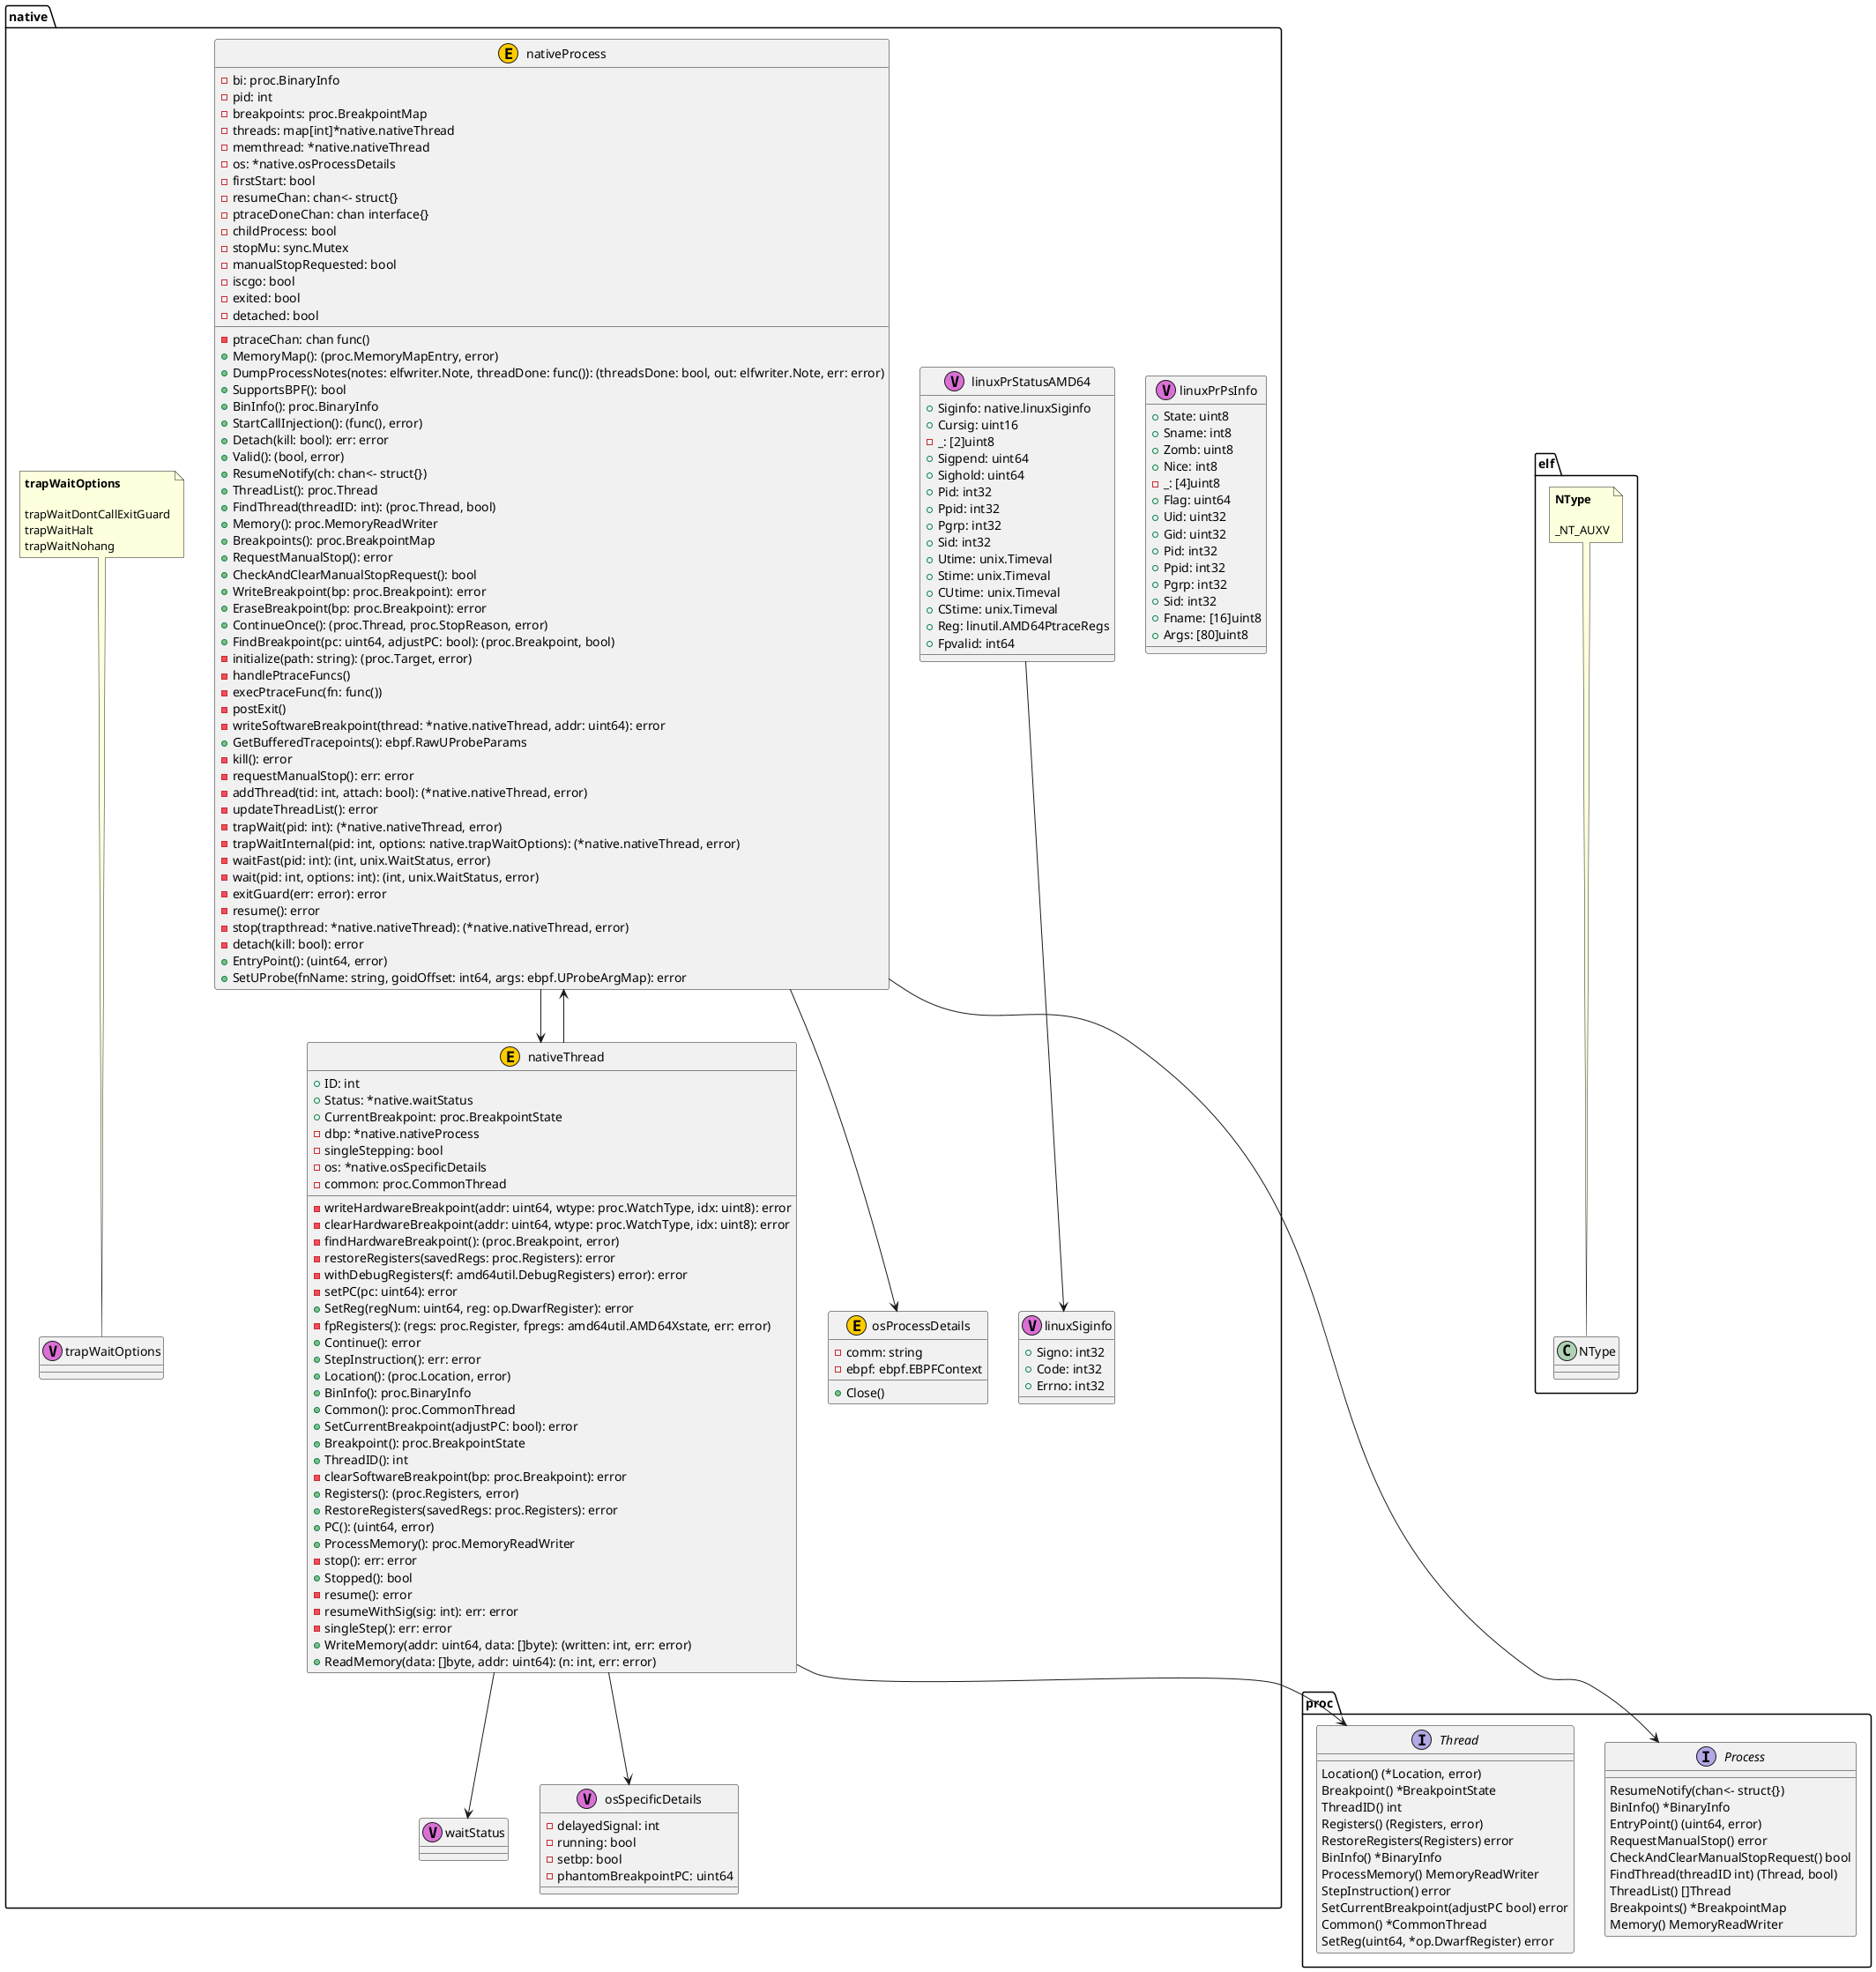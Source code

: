 @startuml

package "native" {
	class "linuxPrPsInfo" as native.linuxPrPsInfo <<V,Orchid>> {
		+State: uint8
		+Sname: int8
		+Zomb: uint8
		+Nice: int8
		-_: [4]uint8
		+Flag: uint64
		+Uid: uint32
		+Gid: uint32
		+Pid: int32
		+Ppid: int32
		+Pgrp: int32
		+Sid: int32
		+Fname: [16]uint8
		+Args: [80]uint8
	}
}



package "native" {
	class "linuxPrStatusAMD64" as native.linuxPrStatusAMD64 <<V,Orchid>> {
		+Siginfo: native.linuxSiginfo
		+Cursig: uint16
		-_: [2]uint8
		+Sigpend: uint64
		+Sighold: uint64
		+Pid: int32
		+Ppid: int32
		+Pgrp: int32
		+Sid: int32
		+Utime: unix.Timeval
		+Stime: unix.Timeval
		+CUtime: unix.Timeval
		+CStime: unix.Timeval
		+Reg: linutil.AMD64PtraceRegs
		+Fpvalid: int64
	}
}

	native.linuxPrStatusAMD64 --> native.linuxSiginfo


package "native" {
	class "linuxSiginfo" as native.linuxSiginfo <<V,Orchid>> {
		+Signo: int32
		+Code: int32
		+Errno: int32
	}
}



package "native" {
	class "nativeProcess" as native.nativeProcess <<E,#FFCC00>> {
		-bi: proc.BinaryInfo
		-pid: int
		-breakpoints: proc.BreakpointMap
		-threads: map[int]*native.nativeThread
		-memthread: *native.nativeThread
		-os: *native.osProcessDetails
		-firstStart: bool
		-resumeChan: chan<- struct{}
		-ptraceChan: chan func()
		-ptraceDoneChan: chan interface{}
		-childProcess: bool
		-stopMu: sync.Mutex
		-manualStopRequested: bool
		-iscgo: bool
		-exited: bool
		-detached: bool
		+MemoryMap(): (proc.MemoryMapEntry, error)
		+DumpProcessNotes(notes: elfwriter.Note, threadDone: func()): (threadsDone: bool, out: elfwriter.Note, err: error)
		+SupportsBPF(): bool
		+BinInfo(): proc.BinaryInfo
		+StartCallInjection(): (func(), error)
		+Detach(kill: bool): err: error
		+Valid(): (bool, error)
		+ResumeNotify(ch: chan<- struct{})
		+ThreadList(): proc.Thread
		+FindThread(threadID: int): (proc.Thread, bool)
		+Memory(): proc.MemoryReadWriter
		+Breakpoints(): proc.BreakpointMap
		+RequestManualStop(): error
		+CheckAndClearManualStopRequest(): bool
		+WriteBreakpoint(bp: proc.Breakpoint): error
		+EraseBreakpoint(bp: proc.Breakpoint): error
		+ContinueOnce(): (proc.Thread, proc.StopReason, error)
		+FindBreakpoint(pc: uint64, adjustPC: bool): (proc.Breakpoint, bool)
		-initialize(path: string): (proc.Target, error)
		-handlePtraceFuncs()
		-execPtraceFunc(fn: func())
		-postExit()
		-writeSoftwareBreakpoint(thread: *native.nativeThread, addr: uint64): error
		+GetBufferedTracepoints(): ebpf.RawUProbeParams
		-kill(): error
		-requestManualStop(): err: error
		-addThread(tid: int, attach: bool): (*native.nativeThread, error)
		-updateThreadList(): error
		-trapWait(pid: int): (*native.nativeThread, error)
		-trapWaitInternal(pid: int, options: native.trapWaitOptions): (*native.nativeThread, error)
		-waitFast(pid: int): (int, unix.WaitStatus, error)
		-wait(pid: int, options: int): (int, unix.WaitStatus, error)
		-exitGuard(err: error): error
		-resume(): error
		-stop(trapthread: *native.nativeThread): (*native.nativeThread, error)
		-detach(kill: bool): error
		+EntryPoint(): (uint64, error)
		+SetUProbe(fnName: string, goidOffset: int64, args: ebpf.UProbeArgMap): error
	}
}

	native.nativeProcess --> native.nativeThread
	native.nativeProcess --> native.osProcessDetails

	native.nativeProcess --> proc.Process


package "native" {
	class "nativeThread" as native.nativeThread <<E,#FFCC00>> {
		+ID: int
		+Status: *native.waitStatus
		+CurrentBreakpoint: proc.BreakpointState
		-dbp: *native.nativeProcess
		-singleStepping: bool
		-os: *native.osSpecificDetails
		-common: proc.CommonThread
		-writeHardwareBreakpoint(addr: uint64, wtype: proc.WatchType, idx: uint8): error
		-clearHardwareBreakpoint(addr: uint64, wtype: proc.WatchType, idx: uint8): error
		-findHardwareBreakpoint(): (proc.Breakpoint, error)
		-restoreRegisters(savedRegs: proc.Registers): error
		-withDebugRegisters(f: amd64util.DebugRegisters) error): error
		-setPC(pc: uint64): error
		+SetReg(regNum: uint64, reg: op.DwarfRegister): error
		-fpRegisters(): (regs: proc.Register, fpregs: amd64util.AMD64Xstate, err: error)
		+Continue(): error
		+StepInstruction(): err: error
		+Location(): (proc.Location, error)
		+BinInfo(): proc.BinaryInfo
		+Common(): proc.CommonThread
		+SetCurrentBreakpoint(adjustPC: bool): error
		+Breakpoint(): proc.BreakpointState
		+ThreadID(): int
		-clearSoftwareBreakpoint(bp: proc.Breakpoint): error
		+Registers(): (proc.Registers, error)
		+RestoreRegisters(savedRegs: proc.Registers): error
		+PC(): (uint64, error)
		+ProcessMemory(): proc.MemoryReadWriter
		-stop(): err: error
		+Stopped(): bool
		-resume(): error
		-resumeWithSig(sig: int): err: error
		-singleStep(): err: error
		+WriteMemory(addr: uint64, data: []byte): (written: int, err: error)
		+ReadMemory(data: []byte, addr: uint64): (n: int, err: error)
	}
}

	native.nativeThread --> native.waitStatus
	native.nativeThread --> native.nativeProcess
	native.nativeThread --> native.osSpecificDetails

	native.nativeThread --> proc.Thread


package "native" {
	class "osProcessDetails" as native.osProcessDetails <<E,#FFCC00>> {
		-comm: string
		-ebpf: ebpf.EBPFContext
		+Close()
	}
}



package "native" {
	class "osSpecificDetails" as native.osSpecificDetails <<V,Orchid>> {
		-delayedSignal: int
		-running: bool
		-setbp: bool
		-phantomBreakpointPC: uint64
	}
}



package "native" {
	class "trapWaitOptions" as native.trapWaitOptions <<V,Orchid>>
}



package "native" {
	class "waitStatus" as native.waitStatus <<V,Orchid>>
}




package "elf" {
	note as N_elf_NType
		<b>NType</b>

		_NT_AUXV
	end note
}
N_elf_NType --> elf.NType
package "native" {
	note as N_native_trapWaitOptions
		<b>trapWaitOptions</b>

		trapWaitDontCallExitGuard
		trapWaitHalt
		trapWaitNohang
	end note
}
N_native_trapWaitOptions --> native.trapWaitOptions

package "proc" {
	interface Process {
    	ResumeNotify(chan<- struct{})
    	BinInfo() *BinaryInfo
    	EntryPoint() (uint64, error)
    	RequestManualStop() error
    	CheckAndClearManualStopRequest() bool
    	FindThread(threadID int) (Thread, bool)
    	ThreadList() []Thread
    	Breakpoints() *BreakpointMap
    	Memory() MemoryReadWriter
	}

	interface Thread {
		Location() (*Location, error)
       	Breakpoint() *BreakpointState
       	ThreadID() int
       	Registers() (Registers, error)
       	RestoreRegisters(Registers) error
       	BinInfo() *BinaryInfo
       	ProcessMemory() MemoryReadWriter
       	StepInstruction() error
       	SetCurrentBreakpoint(adjustPC bool) error
       	Common() *CommonThread
       	SetReg(uint64, *op.DwarfRegister) error
	}
}

@enduml
